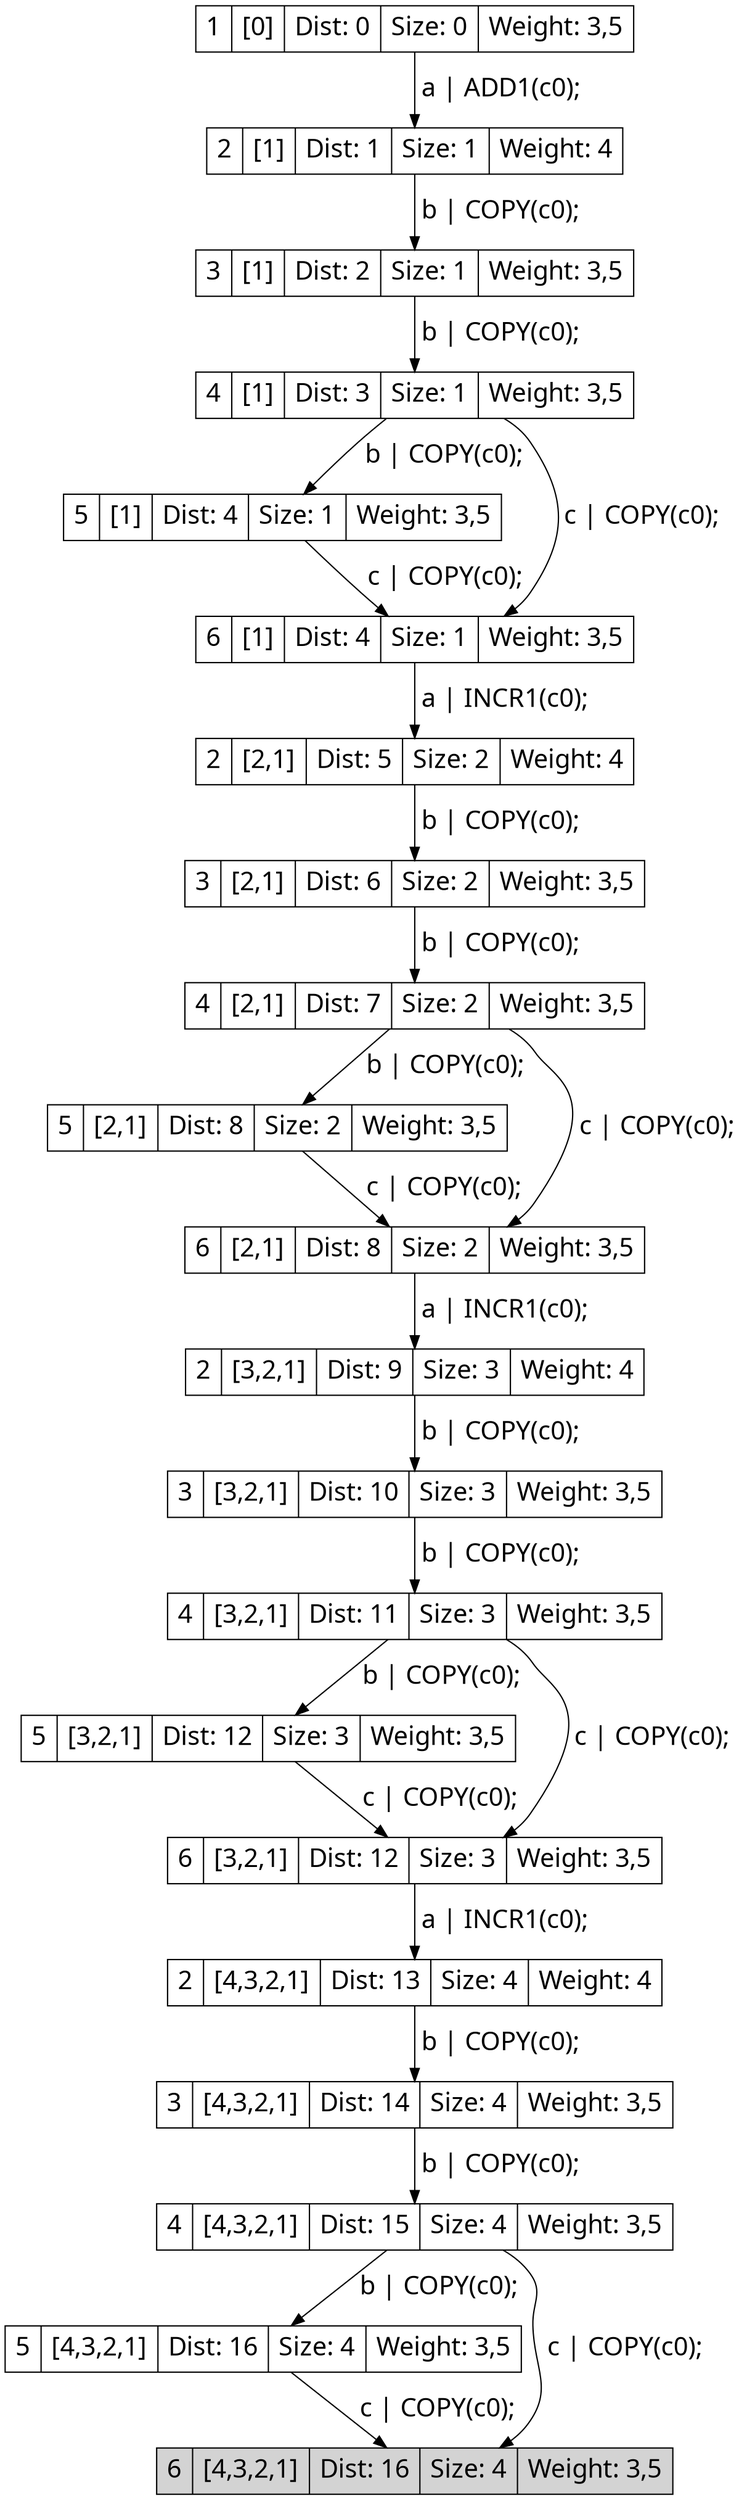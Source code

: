 digraph g{
node[shape=record fontname=Calibri fontsize = 20]
edge[fontname = Calibri fontsize = 20]
0->1[label=" a | ADD1(c0); "]
0[label="1 | [0] | Dist: 0 | Size: 0 | Weight: 3,5"]
1[label="2 | [1] | Dist: 1 | Size: 1 | Weight: 4"]
1->2[label=" b | COPY(c0); "]
1[label="2 | [1] | Dist: 1 | Size: 1 | Weight: 4"]
2[label="3 | [1] | Dist: 2 | Size: 1 | Weight: 3,5"]
2->3[label=" b | COPY(c0); "]
2[label="3 | [1] | Dist: 2 | Size: 1 | Weight: 3,5"]
3[label="4 | [1] | Dist: 3 | Size: 1 | Weight: 3,5"]
3->4[label=" b | COPY(c0); "]
3[label="4 | [1] | Dist: 3 | Size: 1 | Weight: 3,5"]
4[label="5 | [1] | Dist: 4 | Size: 1 | Weight: 3,5"]
3->5[label=" c | COPY(c0); "]
3[label="4 | [1] | Dist: 3 | Size: 1 | Weight: 3,5"]
5[label="6 | [1] | Dist: 4 | Size: 1 | Weight: 3,5"]
4->5[label=" c | COPY(c0); "]
4[label="5 | [1] | Dist: 4 | Size: 1 | Weight: 3,5"]
5[label="6 | [1] | Dist: 4 | Size: 1 | Weight: 3,5"]
5->6[label=" a | INCR1(c0); "]
5[label="6 | [1] | Dist: 4 | Size: 1 | Weight: 3,5"]
6[label="2 | [2,1] | Dist: 5 | Size: 2 | Weight: 4"]
6->7[label=" b | COPY(c0); "]
6[label="2 | [2,1] | Dist: 5 | Size: 2 | Weight: 4"]
7[label="3 | [2,1] | Dist: 6 | Size: 2 | Weight: 3,5"]
7->8[label=" b | COPY(c0); "]
7[label="3 | [2,1] | Dist: 6 | Size: 2 | Weight: 3,5"]
8[label="4 | [2,1] | Dist: 7 | Size: 2 | Weight: 3,5"]
8->9[label=" b | COPY(c0); "]
8[label="4 | [2,1] | Dist: 7 | Size: 2 | Weight: 3,5"]
9[label="5 | [2,1] | Dist: 8 | Size: 2 | Weight: 3,5"]
8->10[label=" c | COPY(c0); "]
8[label="4 | [2,1] | Dist: 7 | Size: 2 | Weight: 3,5"]
10[label="6 | [2,1] | Dist: 8 | Size: 2 | Weight: 3,5"]
9->10[label=" c | COPY(c0); "]
9[label="5 | [2,1] | Dist: 8 | Size: 2 | Weight: 3,5"]
10[label="6 | [2,1] | Dist: 8 | Size: 2 | Weight: 3,5"]
10->11[label=" a | INCR1(c0); "]
10[label="6 | [2,1] | Dist: 8 | Size: 2 | Weight: 3,5"]
11[label="2 | [3,2,1] | Dist: 9 | Size: 3 | Weight: 4"]
11->12[label=" b | COPY(c0); "]
11[label="2 | [3,2,1] | Dist: 9 | Size: 3 | Weight: 4"]
12[label="3 | [3,2,1] | Dist: 10 | Size: 3 | Weight: 3,5"]
12->13[label=" b | COPY(c0); "]
12[label="3 | [3,2,1] | Dist: 10 | Size: 3 | Weight: 3,5"]
13[label="4 | [3,2,1] | Dist: 11 | Size: 3 | Weight: 3,5"]
13->14[label=" b | COPY(c0); "]
13[label="4 | [3,2,1] | Dist: 11 | Size: 3 | Weight: 3,5"]
14[label="5 | [3,2,1] | Dist: 12 | Size: 3 | Weight: 3,5"]
13->15[label=" c | COPY(c0); "]
13[label="4 | [3,2,1] | Dist: 11 | Size: 3 | Weight: 3,5"]
15[label="6 | [3,2,1] | Dist: 12 | Size: 3 | Weight: 3,5"]
14->15[label=" c | COPY(c0); "]
14[label="5 | [3,2,1] | Dist: 12 | Size: 3 | Weight: 3,5"]
15[label="6 | [3,2,1] | Dist: 12 | Size: 3 | Weight: 3,5"]
15->16[label=" a | INCR1(c0); "]
15[label="6 | [3,2,1] | Dist: 12 | Size: 3 | Weight: 3,5"]
16[label="2 | [4,3,2,1] | Dist: 13 | Size: 4 | Weight: 4"]
16->17[label=" b | COPY(c0); "]
16[label="2 | [4,3,2,1] | Dist: 13 | Size: 4 | Weight: 4"]
17[label="3 | [4,3,2,1] | Dist: 14 | Size: 4 | Weight: 3,5"]
17->18[label=" b | COPY(c0); "]
17[label="3 | [4,3,2,1] | Dist: 14 | Size: 4 | Weight: 3,5"]
18[label="4 | [4,3,2,1] | Dist: 15 | Size: 4 | Weight: 3,5"]
18->19[label=" b | COPY(c0); "]
18[label="4 | [4,3,2,1] | Dist: 15 | Size: 4 | Weight: 3,5"]
19[label="5 | [4,3,2,1] | Dist: 16 | Size: 4 | Weight: 3,5"]
18->20[label=" c | COPY(c0); "]
18[label="4 | [4,3,2,1] | Dist: 15 | Size: 4 | Weight: 3,5"]
20[label="6 | [4,3,2,1] | Dist: 16 | Size: 4 | Weight: 3,5"]
20[fillcolor = lightgrey, style=filled]
19->20[label=" c | COPY(c0); "]
19[label="5 | [4,3,2,1] | Dist: 16 | Size: 4 | Weight: 3,5"]
20[label="6 | [4,3,2,1] | Dist: 16 | Size: 4 | Weight: 3,5"]
20[fillcolor = lightgrey, style=filled]}
digraph g{
node[shape=record fontname=Calibri fontsize = 20]
edge[fontname = Calibri fontsize = 20]
0->1[label=" W | "]
0[label="1 | [0][0][0][0][0][0][0][0] | Dist: 0 | Size: 0 | Weight: 0"]
1[label="2 | [0][0][0][0][0][0][0][0] | Dist: 1 | Size: 0 | Weight: 0"]
1[fillcolor = lightgrey, style=filled]}
digraph g{
node[shape=record fontname=Calibri fontsize = 20]
edge[fontname = Calibri fontsize = 20]
0->1[label=" / | "]
0[label="1 | [0] | Dist: 0 | Size: 0 | Weight: 0"]
1[label="2 | [0] | Dist: 1 | Size: 0 | Weight: 0"]
1->2[label=" a | "]
1[label="2 | [0] | Dist: 1 | Size: 0 | Weight: 0"]
2[label="3 | [0] | Dist: 2 | Size: 0 | Weight: 0"]
2->3[label=" r | "]
2[label="3 | [0] | Dist: 2 | Size: 0 | Weight: 0"]
3[label="4 | [0] | Dist: 3 | Size: 0 | Weight: 0"]
3->4[label=" v | "]
3[label="4 | [0] | Dist: 3 | Size: 0 | Weight: 0"]
4[label="5 | [0] | Dist: 4 | Size: 0 | Weight: 0"]
4->5[label=" a | "]
4[label="5 | [0] | Dist: 4 | Size: 0 | Weight: 0"]
5[label="6 | [0] | Dist: 5 | Size: 0 | Weight: 0"]
5->6[label=" d | "]
5[label="6 | [0] | Dist: 5 | Size: 0 | Weight: 0"]
6[label="7 | [0] | Dist: 6 | Size: 0 | Weight: 0"]
6->7[label=" o | "]
6[label="7 | [0] | Dist: 6 | Size: 0 | Weight: 0"]
7[label="8 | [0] | Dist: 7 | Size: 0 | Weight: 0"]
7->8[label=" s | "]
7[label="8 | [0] | Dist: 7 | Size: 0 | Weight: 0"]
8[label="9 | [0] | Dist: 8 | Size: 0 | Weight: 0"]
8->9[label=" / | "]
8[label="9 | [0] | Dist: 8 | Size: 0 | Weight: 0"]
9[label="10 | [0] | Dist: 9 | Size: 0 | Weight: 0"]
9->10[label=" v | "]
9[label="10 | [0] | Dist: 9 | Size: 0 | Weight: 0"]
10[label="11 | [0] | Dist: 10 | Size: 0 | Weight: 0"]
10->11[label=" 1 | "]
10[label="11 | [0] | Dist: 10 | Size: 0 | Weight: 0"]
11[label="12 | [0] | Dist: 11 | Size: 0 | Weight: 0"]
11->12[label=" / | "]
11[label="12 | [0] | Dist: 11 | Size: 0 | Weight: 0"]
12[label="13 | [0] | Dist: 12 | Size: 0 | Weight: 0"]
12->13[label=" c | "]
12[label="13 | [0] | Dist: 12 | Size: 0 | Weight: 0"]
13[label="14 | [0] | Dist: 13 | Size: 0 | Weight: 0"]
13->14[label=" o | "]
13[label="14 | [0] | Dist: 13 | Size: 0 | Weight: 0"]
14[label="15 | [0] | Dist: 14 | Size: 0 | Weight: 0"]
14->15[label=" l | "]
14[label="15 | [0] | Dist: 14 | Size: 0 | Weight: 0"]
15[label="16 | [0] | Dist: 15 | Size: 0 | Weight: 0"]
15->16[label=" l | "]
15[label="16 | [0] | Dist: 15 | Size: 0 | Weight: 0"]
16[label="17 | [0] | Dist: 16 | Size: 0 | Weight: 0"]
16->17[label=" e | "]
16[label="17 | [0] | Dist: 16 | Size: 0 | Weight: 0"]
17[label="18 | [0] | Dist: 17 | Size: 0 | Weight: 0"]
17->18[label=" c | "]
17[label="18 | [0] | Dist: 17 | Size: 0 | Weight: 0"]
18[label="19 | [0] | Dist: 18 | Size: 0 | Weight: 0"]
18->19[label=" t | "]
18[label="19 | [0] | Dist: 18 | Size: 0 | Weight: 0"]
19[label="20 | [0] | Dist: 19 | Size: 0 | Weight: 0"]
19->20[label=" i | "]
19[label="20 | [0] | Dist: 19 | Size: 0 | Weight: 0"]
20[label="21 | [0] | Dist: 20 | Size: 0 | Weight: 0"]
20->21[label=" o | "]
20[label="21 | [0] | Dist: 20 | Size: 0 | Weight: 0"]
21[label="22 | [0] | Dist: 21 | Size: 0 | Weight: 0"]
21->22[label=" n | "]
21[label="22 | [0] | Dist: 21 | Size: 0 | Weight: 0"]
22[label="23 | [0] | Dist: 22 | Size: 0 | Weight: 0"]
22->23[label=" s | "]
22[label="23 | [0] | Dist: 22 | Size: 0 | Weight: 0"]
23[label="24 | [0] | Dist: 23 | Size: 0 | Weight: 0"]
23->24[label=" / | ADD0(c0); "]
23[label="24 | [0] | Dist: 23 | Size: 0 | Weight: 0"]
24[label="25 | [0] | Dist: 24 | Size: 1 | Weight: 0"]
24->25[label=" 7 | INCR(c0); "]
24[label="25 | [0] | Dist: 24 | Size: 1 | Weight: 0"]
25[label="25 | [1] | Dist: 25 | Size: 1 | Weight: 0"]
25->26[label=" 8 | INCR(c0); "]
25[label="25 | [1] | Dist: 25 | Size: 1 | Weight: 0"]
26[label="25 | [2] | Dist: 26 | Size: 1 | Weight: 0"]
26->27[label=" 4 | INCR(c0); "]
26[label="25 | [2] | Dist: 26 | Size: 1 | Weight: 0"]
27[label="25 | [3] | Dist: 27 | Size: 1 | Weight: 0"]
27->28[label=" 2 | INCR(c0); "]
27[label="25 | [3] | Dist: 27 | Size: 1 | Weight: 0"]
28[label="25 | [4] | Dist: 28 | Size: 1 | Weight: 0"]
28->29[label=" 4 | INCR(c0); "]
28[label="25 | [4] | Dist: 28 | Size: 1 | Weight: 0"]
29[label="25 | [5] | Dist: 29 | Size: 1 | Weight: 0"]
29->30[label=" 8 | INCR(c0); "]
29[label="25 | [5] | Dist: 29 | Size: 1 | Weight: 0"]
30[label="25 | [6] | Dist: 30 | Size: 1 | Weight: 0"]
30->31[label=" 7 | INCR(c0); "]
30[label="25 | [6] | Dist: 30 | Size: 1 | Weight: 0"]
31[label="25 | [7] | Dist: 31 | Size: 1 | Weight: 0"]
31->32[label=" 6 | INCR(c0); "]
31[label="25 | [7] | Dist: 31 | Size: 1 | Weight: 0"]
32[label="25 | [8] | Dist: 32 | Size: 1 | Weight: 0"]
32->33[label=" 5 | INCR(c0); "]
32[label="25 | [8] | Dist: 32 | Size: 1 | Weight: 0"]
33[label="25 | [9] | Dist: 33 | Size: 1 | Weight: 0"]
33->34[label=" 5 | INCR(c0); "]
33[label="25 | [9] | Dist: 33 | Size: 1 | Weight: 0"]
34[label="25 | [10] | Dist: 34 | Size: 1 | Weight: 0"]
34->35[label=" 3 | INCR(c0); "]
34[label="25 | [10] | Dist: 34 | Size: 1 | Weight: 0"]
35[label="25 | [11] | Dist: 35 | Size: 1 | Weight: 0"]
35->36[label=" 7 | INCR(c0); "]
35[label="25 | [11] | Dist: 35 | Size: 1 | Weight: 0"]
36[label="25 | [12] | Dist: 36 | Size: 1 | Weight: 0"]
36->37[label=" 0 | INCR(c0); "]
36[label="25 | [12] | Dist: 36 | Size: 1 | Weight: 0"]
37[label="25 | [13] | Dist: 37 | Size: 1 | Weight: 0"]
37->38[label=" 5 | INCR(c0); "]
37[label="25 | [13] | Dist: 37 | Size: 1 | Weight: 0"]
38[label="25 | [14] | Dist: 38 | Size: 1 | Weight: 0"]
38->39[label=" 6 | INCR(c0); "]
38[label="25 | [14] | Dist: 38 | Size: 1 | Weight: 0"]
39[label="25 | [15] | Dist: 39 | Size: 1 | Weight: 0"]
39->40[label=" 4 | INCR(c0); "]
39[label="25 | [15] | Dist: 39 | Size: 1 | Weight: 0"]
40[label="25 | [16] | Dist: 40 | Size: 1 | Weight: 0"]
40->41[label=" 9 | INCR(c0); "]
40[label="25 | [16] | Dist: 40 | Size: 1 | Weight: 0"]
41[label="25 | [17] | Dist: 41 | Size: 1 | Weight: 0"]
41->42[label=" 5 | INCR(c0); "]
41[label="25 | [17] | Dist: 41 | Size: 1 | Weight: 0"]
42[label="25 | [18] | Dist: 42 | Size: 1 | Weight: 0"]
42->43[label=" 0 | INCR(c0); "]
42[label="25 | [18] | Dist: 42 | Size: 1 | Weight: 0"]
43[label="25 | [19] | Dist: 43 | Size: 1 | Weight: 0"]
43->44[label=" 6 | INCR(c0); "]
43[label="25 | [19] | Dist: 43 | Size: 1 | Weight: 0"]
44[label="25 | [20] | Dist: 44 | Size: 1 | Weight: 0"]
44->45[label=" 2 | INCR(c0); "]
44[label="25 | [20] | Dist: 44 | Size: 1 | Weight: 0"]
45[label="25 | [21] | Dist: 45 | Size: 1 | Weight: 0"]
45->46[label=" 8 | INCR(c0); "]
45[label="25 | [21] | Dist: 45 | Size: 1 | Weight: 0"]
46[label="25 | [22] | Dist: 46 | Size: 1 | Weight: 0"]
46->47[label=" 0 | INCR(c0); "]
46[label="25 | [22] | Dist: 46 | Size: 1 | Weight: 0"]
47[label="25 | [23] | Dist: 47 | Size: 1 | Weight: 0"]
47->48[label=" 4 | INCR(c0); "]
47[label="25 | [23] | Dist: 47 | Size: 1 | Weight: 0"]
48[label="25 | [24] | Dist: 48 | Size: 1 | Weight: 0"]
48->49[label=" 5 | INCR(c0); "]
48[label="25 | [24] | Dist: 48 | Size: 1 | Weight: 0"]
49[label="25 | [25] | Dist: 49 | Size: 1 | Weight: 0"]
49->50[label=" 0 | INCR(c0); "]
49[label="25 | [25] | Dist: 49 | Size: 1 | Weight: 0"]
50[label="25 | [26] | Dist: 50 | Size: 1 | Weight: 0"]
50->51[label=" 7 | INCR(c0); "]
50[label="25 | [26] | Dist: 50 | Size: 1 | Weight: 0"]
51[label="25 | [27] | Dist: 51 | Size: 1 | Weight: 0"]
51->52[label=" 9 | INCR(c0); "]
51[label="25 | [27] | Dist: 51 | Size: 1 | Weight: 0"]
52[label="25 | [28] | Dist: 52 | Size: 1 | Weight: 0"]
52->53[label=" 9 | INCR(c0); "]
52[label="25 | [28] | Dist: 52 | Size: 1 | Weight: 0"]
53[label="25 | [29] | Dist: 53 | Size: 1 | Weight: 0"]
53->54[label=" 6 | INCR(c0); "]
53[label="25 | [29] | Dist: 53 | Size: 1 | Weight: 0"]
54[label="25 | [30] | Dist: 54 | Size: 1 | Weight: 0"]
54->55[label=" 5 | INCR(c0); "]
54[label="25 | [30] | Dist: 54 | Size: 1 | Weight: 0"]
55[label="25 | [31] | Dist: 55 | Size: 1 | Weight: 0"]
55->56[label=" 4 | INCR(c0); "]
55[label="25 | [31] | Dist: 55 | Size: 1 | Weight: 0"]
56[label="25 | [32] | Dist: 56 | Size: 1 | Weight: 0"]
56->57[label=" + | EXIT(c0); "]
56[label="25 | [32] | Dist: 56 | Size: 1 | Weight: 0"]
57[label="26 | [0] | Dist: 57 | Size: 0 | Weight: 0"]}
